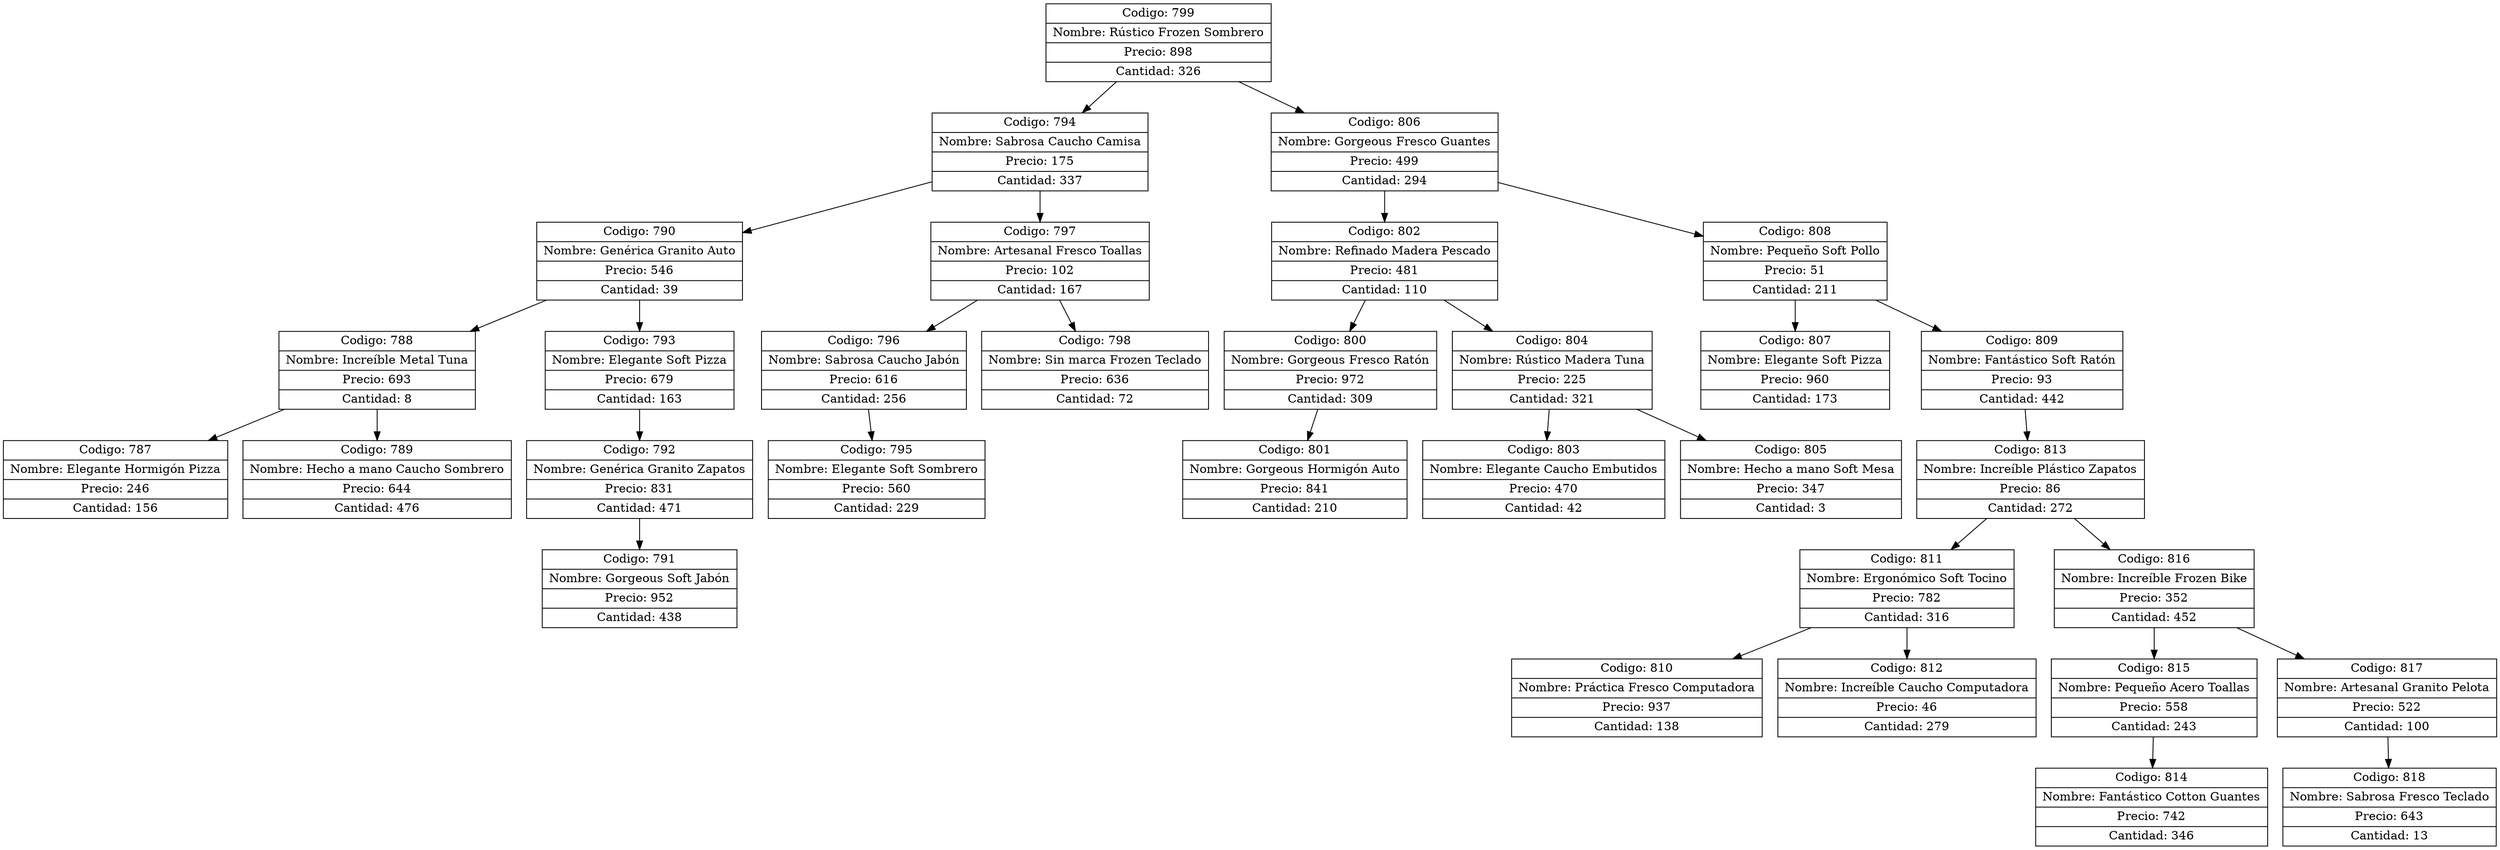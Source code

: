 digraph G{
node[shape="box" shape="record"]
nodo799[label="{ Codigo: 799 | Nombre: Rústico Frozen Sombrero | Precio: 898 | Cantidad: 326}"];
nodo794[label="{ Codigo: 794 | Nombre: Sabrosa Caucho Camisa | Precio: 175 | Cantidad: 337}"];
nodo790[label="{ Codigo: 790 | Nombre: Genérica Granito Auto | Precio: 546 | Cantidad: 39}"];
nodo788[label="{ Codigo: 788 | Nombre: Increíble Metal Tuna | Precio: 693 | Cantidad: 8}"];
nodo787[label="{ Codigo: 787 | Nombre: Elegante Hormigón Pizza | Precio: 246 | Cantidad: 156}"];
nodo788->nodo787;
nodo789[label="{ Codigo: 789 | Nombre: Hecho a mano Caucho Sombrero | Precio: 644 | Cantidad: 476}"];
nodo788->nodo789;
nodo790->nodo788;
nodo793[label="{ Codigo: 793 | Nombre: Elegante Soft Pizza | Precio: 679 | Cantidad: 163}"];
nodo792[label="{ Codigo: 792 | Nombre: Genérica Granito Zapatos | Precio: 831 | Cantidad: 471}"];
nodo791[label="{ Codigo: 791 | Nombre: Gorgeous Soft Jabón | Precio: 952 | Cantidad: 438}"];
nodo792->nodo791;
nodo793->nodo792;
nodo790->nodo793;
nodo794->nodo790;
nodo797[label="{ Codigo: 797 | Nombre: Artesanal Fresco Toallas | Precio: 102 | Cantidad: 167}"];
nodo796[label="{ Codigo: 796 | Nombre: Sabrosa Caucho Jabón | Precio: 616 | Cantidad: 256}"];
nodo795[label="{ Codigo: 795 | Nombre: Elegante Soft Sombrero | Precio: 560 | Cantidad: 229}"];
nodo796->nodo795;
nodo797->nodo796;
nodo798[label="{ Codigo: 798 | Nombre: Sin marca Frozen Teclado | Precio: 636 | Cantidad: 72}"];
nodo797->nodo798;
nodo794->nodo797;
nodo799->nodo794;
nodo806[label="{ Codigo: 806 | Nombre: Gorgeous Fresco Guantes | Precio: 499 | Cantidad: 294}"];
nodo802[label="{ Codigo: 802 | Nombre: Refinado Madera Pescado | Precio: 481 | Cantidad: 110}"];
nodo800[label="{ Codigo: 800 | Nombre: Gorgeous Fresco Ratón | Precio: 972 | Cantidad: 309}"];
nodo801[label="{ Codigo: 801 | Nombre: Gorgeous Hormigón Auto | Precio: 841 | Cantidad: 210}"];
nodo800->nodo801;
nodo802->nodo800;
nodo804[label="{ Codigo: 804 | Nombre: Rústico Madera Tuna | Precio: 225 | Cantidad: 321}"];
nodo803[label="{ Codigo: 803 | Nombre: Elegante Caucho Embutidos | Precio: 470 | Cantidad: 42}"];
nodo804->nodo803;
nodo805[label="{ Codigo: 805 | Nombre: Hecho a mano Soft Mesa | Precio: 347 | Cantidad: 3}"];
nodo804->nodo805;
nodo802->nodo804;
nodo806->nodo802;
nodo808[label="{ Codigo: 808 | Nombre: Pequeño Soft Pollo | Precio: 51 | Cantidad: 211}"];
nodo807[label="{ Codigo: 807 | Nombre: Elegante Soft Pizza | Precio: 960 | Cantidad: 173}"];
nodo808->nodo807;
nodo809[label="{ Codigo: 809 | Nombre: Fantástico Soft Ratón | Precio: 93 | Cantidad: 442}"];
nodo813[label="{ Codigo: 813 | Nombre: Increíble Plástico Zapatos | Precio: 86 | Cantidad: 272}"];
nodo811[label="{ Codigo: 811 | Nombre: Ergonómico Soft Tocino | Precio: 782 | Cantidad: 316}"];
nodo810[label="{ Codigo: 810 | Nombre: Práctica Fresco Computadora | Precio: 937 | Cantidad: 138}"];
nodo811->nodo810;
nodo812[label="{ Codigo: 812 | Nombre: Increíble Caucho Computadora | Precio: 46 | Cantidad: 279}"];
nodo811->nodo812;
nodo813->nodo811;
nodo816[label="{ Codigo: 816 | Nombre: Increíble Frozen Bike | Precio: 352 | Cantidad: 452}"];
nodo815[label="{ Codigo: 815 | Nombre: Pequeño Acero Toallas | Precio: 558 | Cantidad: 243}"];
nodo814[label="{ Codigo: 814 | Nombre: Fantástico Cotton Guantes | Precio: 742 | Cantidad: 346}"];
nodo815->nodo814;
nodo816->nodo815;
nodo817[label="{ Codigo: 817 | Nombre: Artesanal Granito Pelota | Precio: 522 | Cantidad: 100}"];
nodo818[label="{ Codigo: 818 | Nombre: Sabrosa Fresco Teclado | Precio: 643 | Cantidad: 13}"];
nodo817->nodo818;
nodo816->nodo817;
nodo813->nodo816;
nodo809->nodo813;
nodo808->nodo809;
nodo806->nodo808;
nodo799->nodo806;
}
